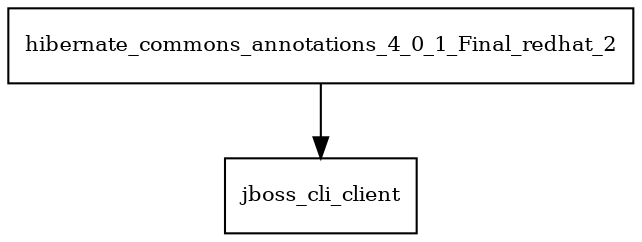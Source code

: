digraph hibernate_commons_annotations_4_0_1_Final_redhat_2_dependencies {
  node [shape = box, fontsize=10.0];
  hibernate_commons_annotations_4_0_1_Final_redhat_2 -> jboss_cli_client;
}
